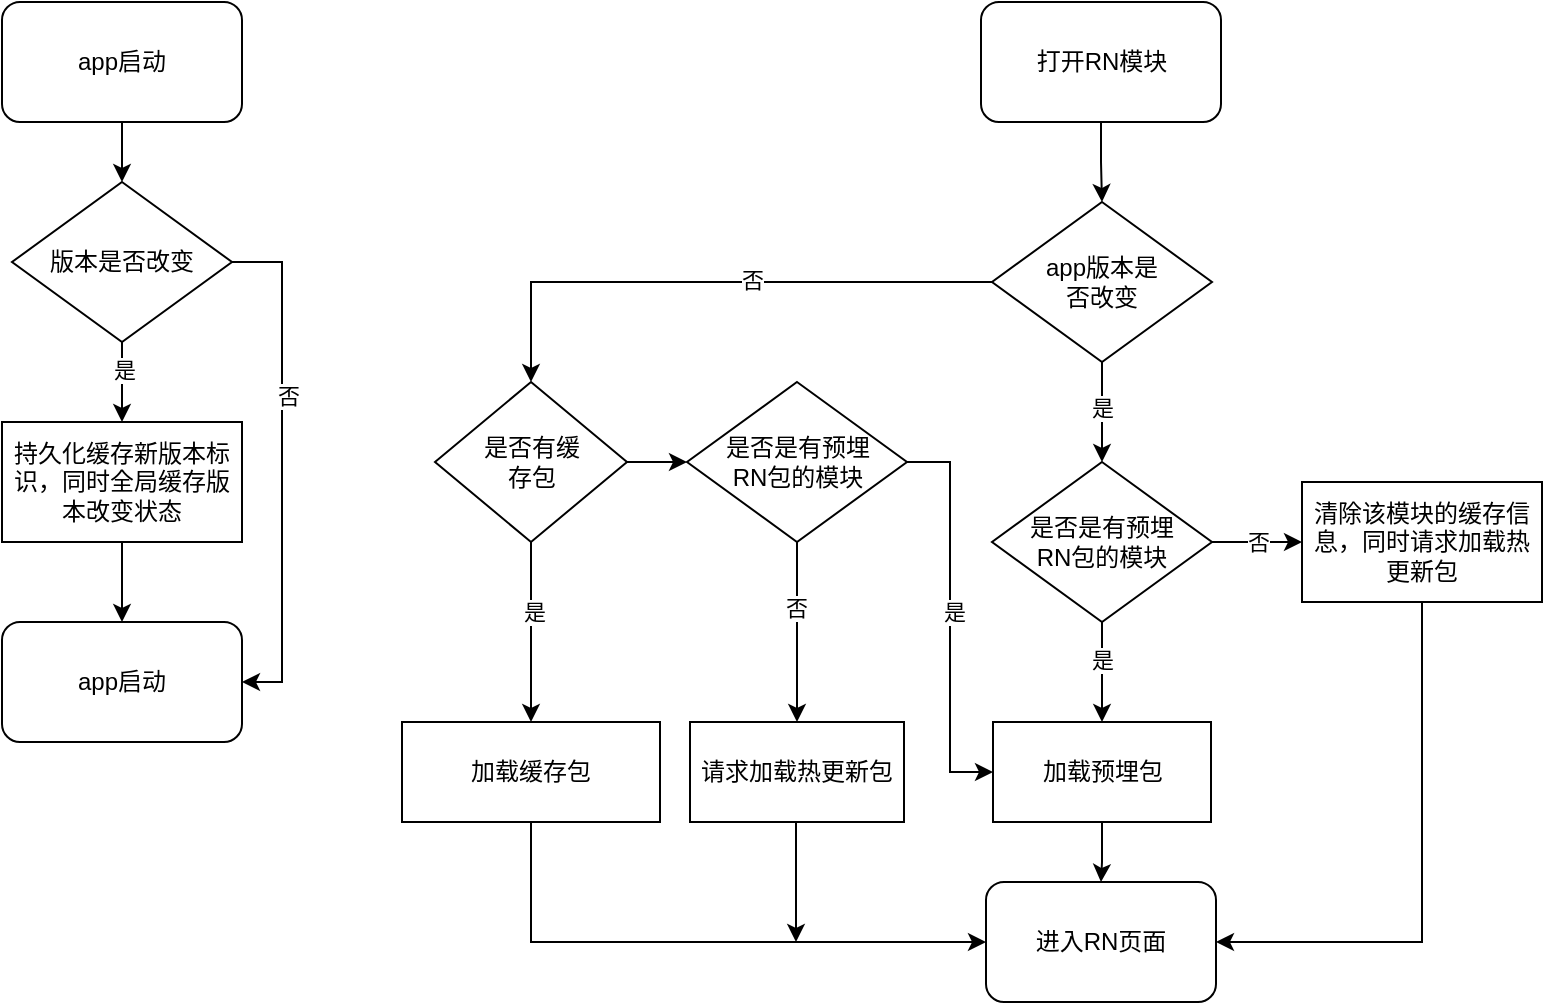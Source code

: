 <mxfile version="21.6.5" type="github">
  <diagram name="第 1 页" id="rp87v1Rvojw5iXjgeMau">
    <mxGraphModel dx="1337" dy="582" grid="1" gridSize="10" guides="1" tooltips="1" connect="1" arrows="1" fold="1" page="1" pageScale="1" pageWidth="827" pageHeight="1169" math="0" shadow="0">
      <root>
        <mxCell id="0" />
        <mxCell id="1" parent="0" />
        <mxCell id="azUSpkt_eAWuSsv6hzU4-11" value="" style="edgeStyle=orthogonalEdgeStyle;rounded=0;orthogonalLoop=1;jettySize=auto;html=1;" parent="1" source="azUSpkt_eAWuSsv6hzU4-1" target="azUSpkt_eAWuSsv6hzU4-2" edge="1">
          <mxGeometry relative="1" as="geometry" />
        </mxCell>
        <mxCell id="azUSpkt_eAWuSsv6hzU4-1" value="app启动" style="rounded=1;whiteSpace=wrap;html=1;" parent="1" vertex="1">
          <mxGeometry x="30" y="270" width="120" height="60" as="geometry" />
        </mxCell>
        <mxCell id="azUSpkt_eAWuSsv6hzU4-9" value="" style="edgeStyle=orthogonalEdgeStyle;rounded=0;orthogonalLoop=1;jettySize=auto;html=1;" parent="1" source="azUSpkt_eAWuSsv6hzU4-2" target="azUSpkt_eAWuSsv6hzU4-8" edge="1">
          <mxGeometry relative="1" as="geometry" />
        </mxCell>
        <mxCell id="ZJfxYungHwOFqzOMm071-1" value="是" style="edgeLabel;html=1;align=center;verticalAlign=middle;resizable=0;points=[];" vertex="1" connectable="0" parent="azUSpkt_eAWuSsv6hzU4-9">
          <mxGeometry x="-0.304" y="1" relative="1" as="geometry">
            <mxPoint as="offset" />
          </mxGeometry>
        </mxCell>
        <mxCell id="azUSpkt_eAWuSsv6hzU4-21" style="edgeStyle=orthogonalEdgeStyle;rounded=0;orthogonalLoop=1;jettySize=auto;html=1;entryX=1;entryY=0.5;entryDx=0;entryDy=0;" parent="1" source="azUSpkt_eAWuSsv6hzU4-2" target="azUSpkt_eAWuSsv6hzU4-16" edge="1">
          <mxGeometry relative="1" as="geometry">
            <mxPoint x="200" y="580" as="targetPoint" />
            <Array as="points">
              <mxPoint x="170" y="400" />
              <mxPoint x="170" y="610" />
            </Array>
          </mxGeometry>
        </mxCell>
        <mxCell id="ZJfxYungHwOFqzOMm071-2" value="否" style="edgeLabel;html=1;align=center;verticalAlign=middle;resizable=0;points=[];" vertex="1" connectable="0" parent="azUSpkt_eAWuSsv6hzU4-21">
          <mxGeometry x="-0.279" y="3" relative="1" as="geometry">
            <mxPoint as="offset" />
          </mxGeometry>
        </mxCell>
        <mxCell id="azUSpkt_eAWuSsv6hzU4-2" value="版本是否改变" style="rhombus;whiteSpace=wrap;html=1;" parent="1" vertex="1">
          <mxGeometry x="35" y="360" width="110" height="80" as="geometry" />
        </mxCell>
        <mxCell id="azUSpkt_eAWuSsv6hzU4-25" value="" style="edgeStyle=orthogonalEdgeStyle;rounded=0;orthogonalLoop=1;jettySize=auto;html=1;" parent="1" source="azUSpkt_eAWuSsv6hzU4-6" target="azUSpkt_eAWuSsv6hzU4-23" edge="1">
          <mxGeometry relative="1" as="geometry" />
        </mxCell>
        <mxCell id="ZJfxYungHwOFqzOMm071-4" value="是" style="edgeLabel;html=1;align=center;verticalAlign=middle;resizable=0;points=[];" vertex="1" connectable="0" parent="azUSpkt_eAWuSsv6hzU4-25">
          <mxGeometry x="-0.084" y="3" relative="1" as="geometry">
            <mxPoint x="-3" as="offset" />
          </mxGeometry>
        </mxCell>
        <mxCell id="azUSpkt_eAWuSsv6hzU4-42" style="edgeStyle=orthogonalEdgeStyle;rounded=0;orthogonalLoop=1;jettySize=auto;html=1;entryX=0.5;entryY=0;entryDx=0;entryDy=0;" parent="1" source="azUSpkt_eAWuSsv6hzU4-6" target="azUSpkt_eAWuSsv6hzU4-38" edge="1">
          <mxGeometry relative="1" as="geometry" />
        </mxCell>
        <mxCell id="ZJfxYungHwOFqzOMm071-3" value="否" style="edgeLabel;html=1;align=center;verticalAlign=middle;resizable=0;points=[];" vertex="1" connectable="0" parent="azUSpkt_eAWuSsv6hzU4-42">
          <mxGeometry x="-0.145" y="-1" relative="1" as="geometry">
            <mxPoint as="offset" />
          </mxGeometry>
        </mxCell>
        <mxCell id="azUSpkt_eAWuSsv6hzU4-6" value="app版本是&lt;br&gt;否改变" style="rhombus;whiteSpace=wrap;html=1;" parent="1" vertex="1">
          <mxGeometry x="525" y="370" width="110" height="80" as="geometry" />
        </mxCell>
        <mxCell id="azUSpkt_eAWuSsv6hzU4-17" value="" style="edgeStyle=orthogonalEdgeStyle;rounded=0;orthogonalLoop=1;jettySize=auto;html=1;" parent="1" source="azUSpkt_eAWuSsv6hzU4-8" target="azUSpkt_eAWuSsv6hzU4-16" edge="1">
          <mxGeometry relative="1" as="geometry" />
        </mxCell>
        <mxCell id="azUSpkt_eAWuSsv6hzU4-8" value="持久化缓存新版本标识，同时全局缓存版本改变状态" style="whiteSpace=wrap;html=1;" parent="1" vertex="1">
          <mxGeometry x="30" y="480" width="120" height="60" as="geometry" />
        </mxCell>
        <mxCell id="azUSpkt_eAWuSsv6hzU4-16" value="app启动" style="rounded=1;whiteSpace=wrap;html=1;" parent="1" vertex="1">
          <mxGeometry x="30" y="580" width="120" height="60" as="geometry" />
        </mxCell>
        <mxCell id="azUSpkt_eAWuSsv6hzU4-26" value="" style="edgeStyle=orthogonalEdgeStyle;rounded=0;orthogonalLoop=1;jettySize=auto;html=1;" parent="1" source="azUSpkt_eAWuSsv6hzU4-22" target="azUSpkt_eAWuSsv6hzU4-6" edge="1">
          <mxGeometry relative="1" as="geometry" />
        </mxCell>
        <mxCell id="azUSpkt_eAWuSsv6hzU4-22" value="打开RN模块" style="rounded=1;whiteSpace=wrap;html=1;" parent="1" vertex="1">
          <mxGeometry x="519.5" y="270" width="120" height="60" as="geometry" />
        </mxCell>
        <mxCell id="azUSpkt_eAWuSsv6hzU4-34" value="否" style="edgeStyle=orthogonalEdgeStyle;rounded=0;orthogonalLoop=1;jettySize=auto;html=1;" parent="1" source="azUSpkt_eAWuSsv6hzU4-23" target="azUSpkt_eAWuSsv6hzU4-33" edge="1">
          <mxGeometry relative="1" as="geometry" />
        </mxCell>
        <mxCell id="azUSpkt_eAWuSsv6hzU4-36" style="edgeStyle=orthogonalEdgeStyle;rounded=0;orthogonalLoop=1;jettySize=auto;html=1;exitX=0.5;exitY=1;exitDx=0;exitDy=0;entryX=0.5;entryY=0;entryDx=0;entryDy=0;" parent="1" source="azUSpkt_eAWuSsv6hzU4-23" target="azUSpkt_eAWuSsv6hzU4-24" edge="1">
          <mxGeometry relative="1" as="geometry" />
        </mxCell>
        <mxCell id="ZJfxYungHwOFqzOMm071-5" value="是" style="edgeLabel;html=1;align=center;verticalAlign=middle;resizable=0;points=[];" vertex="1" connectable="0" parent="azUSpkt_eAWuSsv6hzU4-36">
          <mxGeometry x="-0.243" relative="1" as="geometry">
            <mxPoint as="offset" />
          </mxGeometry>
        </mxCell>
        <mxCell id="azUSpkt_eAWuSsv6hzU4-23" value="是否是有预埋&lt;br&gt;RN包的模块" style="rhombus;whiteSpace=wrap;html=1;" parent="1" vertex="1">
          <mxGeometry x="525" y="500" width="110" height="80" as="geometry" />
        </mxCell>
        <mxCell id="azUSpkt_eAWuSsv6hzU4-31" value="" style="edgeStyle=orthogonalEdgeStyle;rounded=0;orthogonalLoop=1;jettySize=auto;html=1;" parent="1" source="azUSpkt_eAWuSsv6hzU4-24" target="azUSpkt_eAWuSsv6hzU4-27" edge="1">
          <mxGeometry relative="1" as="geometry" />
        </mxCell>
        <mxCell id="azUSpkt_eAWuSsv6hzU4-24" value="加载预埋包" style="rounded=0;whiteSpace=wrap;html=1;" parent="1" vertex="1">
          <mxGeometry x="525.5" y="630" width="109" height="50" as="geometry" />
        </mxCell>
        <mxCell id="azUSpkt_eAWuSsv6hzU4-27" value="进入RN页面" style="rounded=1;whiteSpace=wrap;html=1;" parent="1" vertex="1">
          <mxGeometry x="522" y="710" width="115" height="60" as="geometry" />
        </mxCell>
        <mxCell id="azUSpkt_eAWuSsv6hzU4-35" style="edgeStyle=orthogonalEdgeStyle;rounded=0;orthogonalLoop=1;jettySize=auto;html=1;entryX=1;entryY=0.5;entryDx=0;entryDy=0;" parent="1" source="azUSpkt_eAWuSsv6hzU4-33" target="azUSpkt_eAWuSsv6hzU4-27" edge="1">
          <mxGeometry relative="1" as="geometry">
            <Array as="points">
              <mxPoint x="740" y="740" />
            </Array>
          </mxGeometry>
        </mxCell>
        <mxCell id="azUSpkt_eAWuSsv6hzU4-33" value="清除该模块的缓存信息，同时请求加载热更新包" style="whiteSpace=wrap;html=1;" parent="1" vertex="1">
          <mxGeometry x="680" y="510" width="120" height="60" as="geometry" />
        </mxCell>
        <mxCell id="azUSpkt_eAWuSsv6hzU4-40" value="" style="edgeStyle=orthogonalEdgeStyle;rounded=0;orthogonalLoop=1;jettySize=auto;html=1;" parent="1" source="azUSpkt_eAWuSsv6hzU4-38" target="azUSpkt_eAWuSsv6hzU4-39" edge="1">
          <mxGeometry relative="1" as="geometry" />
        </mxCell>
        <mxCell id="ZJfxYungHwOFqzOMm071-8" value="是" style="edgeLabel;html=1;align=center;verticalAlign=middle;resizable=0;points=[];" vertex="1" connectable="0" parent="azUSpkt_eAWuSsv6hzU4-40">
          <mxGeometry x="-0.224" y="1" relative="1" as="geometry">
            <mxPoint as="offset" />
          </mxGeometry>
        </mxCell>
        <mxCell id="azUSpkt_eAWuSsv6hzU4-44" value="" style="edgeStyle=orthogonalEdgeStyle;rounded=0;orthogonalLoop=1;jettySize=auto;html=1;" parent="1" source="azUSpkt_eAWuSsv6hzU4-38" target="azUSpkt_eAWuSsv6hzU4-43" edge="1">
          <mxGeometry relative="1" as="geometry" />
        </mxCell>
        <mxCell id="azUSpkt_eAWuSsv6hzU4-38" value="是否有缓&lt;br&gt;存包" style="rhombus;whiteSpace=wrap;html=1;" parent="1" vertex="1">
          <mxGeometry x="246.5" y="460" width="96" height="80" as="geometry" />
        </mxCell>
        <mxCell id="azUSpkt_eAWuSsv6hzU4-41" style="edgeStyle=orthogonalEdgeStyle;rounded=0;orthogonalLoop=1;jettySize=auto;html=1;entryX=0;entryY=0.5;entryDx=0;entryDy=0;" parent="1" source="azUSpkt_eAWuSsv6hzU4-39" target="azUSpkt_eAWuSsv6hzU4-27" edge="1">
          <mxGeometry relative="1" as="geometry">
            <Array as="points">
              <mxPoint x="294.5" y="740" />
            </Array>
          </mxGeometry>
        </mxCell>
        <mxCell id="azUSpkt_eAWuSsv6hzU4-39" value="加载缓存包" style="rounded=0;whiteSpace=wrap;html=1;" parent="1" vertex="1">
          <mxGeometry x="230" y="630" width="129" height="50" as="geometry" />
        </mxCell>
        <mxCell id="azUSpkt_eAWuSsv6hzU4-46" style="edgeStyle=orthogonalEdgeStyle;rounded=0;orthogonalLoop=1;jettySize=auto;html=1;exitX=1;exitY=0.5;exitDx=0;exitDy=0;entryX=0;entryY=0.5;entryDx=0;entryDy=0;" parent="1" source="azUSpkt_eAWuSsv6hzU4-43" target="azUSpkt_eAWuSsv6hzU4-24" edge="1">
          <mxGeometry relative="1" as="geometry" />
        </mxCell>
        <mxCell id="ZJfxYungHwOFqzOMm071-6" value="是" style="edgeLabel;html=1;align=center;verticalAlign=middle;resizable=0;points=[];" vertex="1" connectable="0" parent="azUSpkt_eAWuSsv6hzU4-46">
          <mxGeometry x="-0.107" y="2" relative="1" as="geometry">
            <mxPoint y="8" as="offset" />
          </mxGeometry>
        </mxCell>
        <mxCell id="azUSpkt_eAWuSsv6hzU4-48" value="" style="edgeStyle=orthogonalEdgeStyle;rounded=0;orthogonalLoop=1;jettySize=auto;html=1;" parent="1" source="azUSpkt_eAWuSsv6hzU4-43" target="azUSpkt_eAWuSsv6hzU4-47" edge="1">
          <mxGeometry relative="1" as="geometry" />
        </mxCell>
        <mxCell id="ZJfxYungHwOFqzOMm071-7" value="否" style="edgeLabel;html=1;align=center;verticalAlign=middle;resizable=0;points=[];" vertex="1" connectable="0" parent="azUSpkt_eAWuSsv6hzU4-48">
          <mxGeometry x="-0.269" y="-1" relative="1" as="geometry">
            <mxPoint as="offset" />
          </mxGeometry>
        </mxCell>
        <mxCell id="azUSpkt_eAWuSsv6hzU4-43" value="是否是有预埋&lt;br style=&quot;border-color: var(--border-color);&quot;&gt;RN包的模块" style="rhombus;whiteSpace=wrap;html=1;" parent="1" vertex="1">
          <mxGeometry x="372.5" y="460" width="110" height="80" as="geometry" />
        </mxCell>
        <mxCell id="azUSpkt_eAWuSsv6hzU4-49" style="edgeStyle=orthogonalEdgeStyle;rounded=0;orthogonalLoop=1;jettySize=auto;html=1;" parent="1" source="azUSpkt_eAWuSsv6hzU4-47" edge="1">
          <mxGeometry relative="1" as="geometry">
            <mxPoint x="427" y="740" as="targetPoint" />
          </mxGeometry>
        </mxCell>
        <mxCell id="azUSpkt_eAWuSsv6hzU4-47" value="请求加载热更新包" style="rounded=0;whiteSpace=wrap;html=1;" parent="1" vertex="1">
          <mxGeometry x="374" y="630" width="107" height="50" as="geometry" />
        </mxCell>
      </root>
    </mxGraphModel>
  </diagram>
</mxfile>
